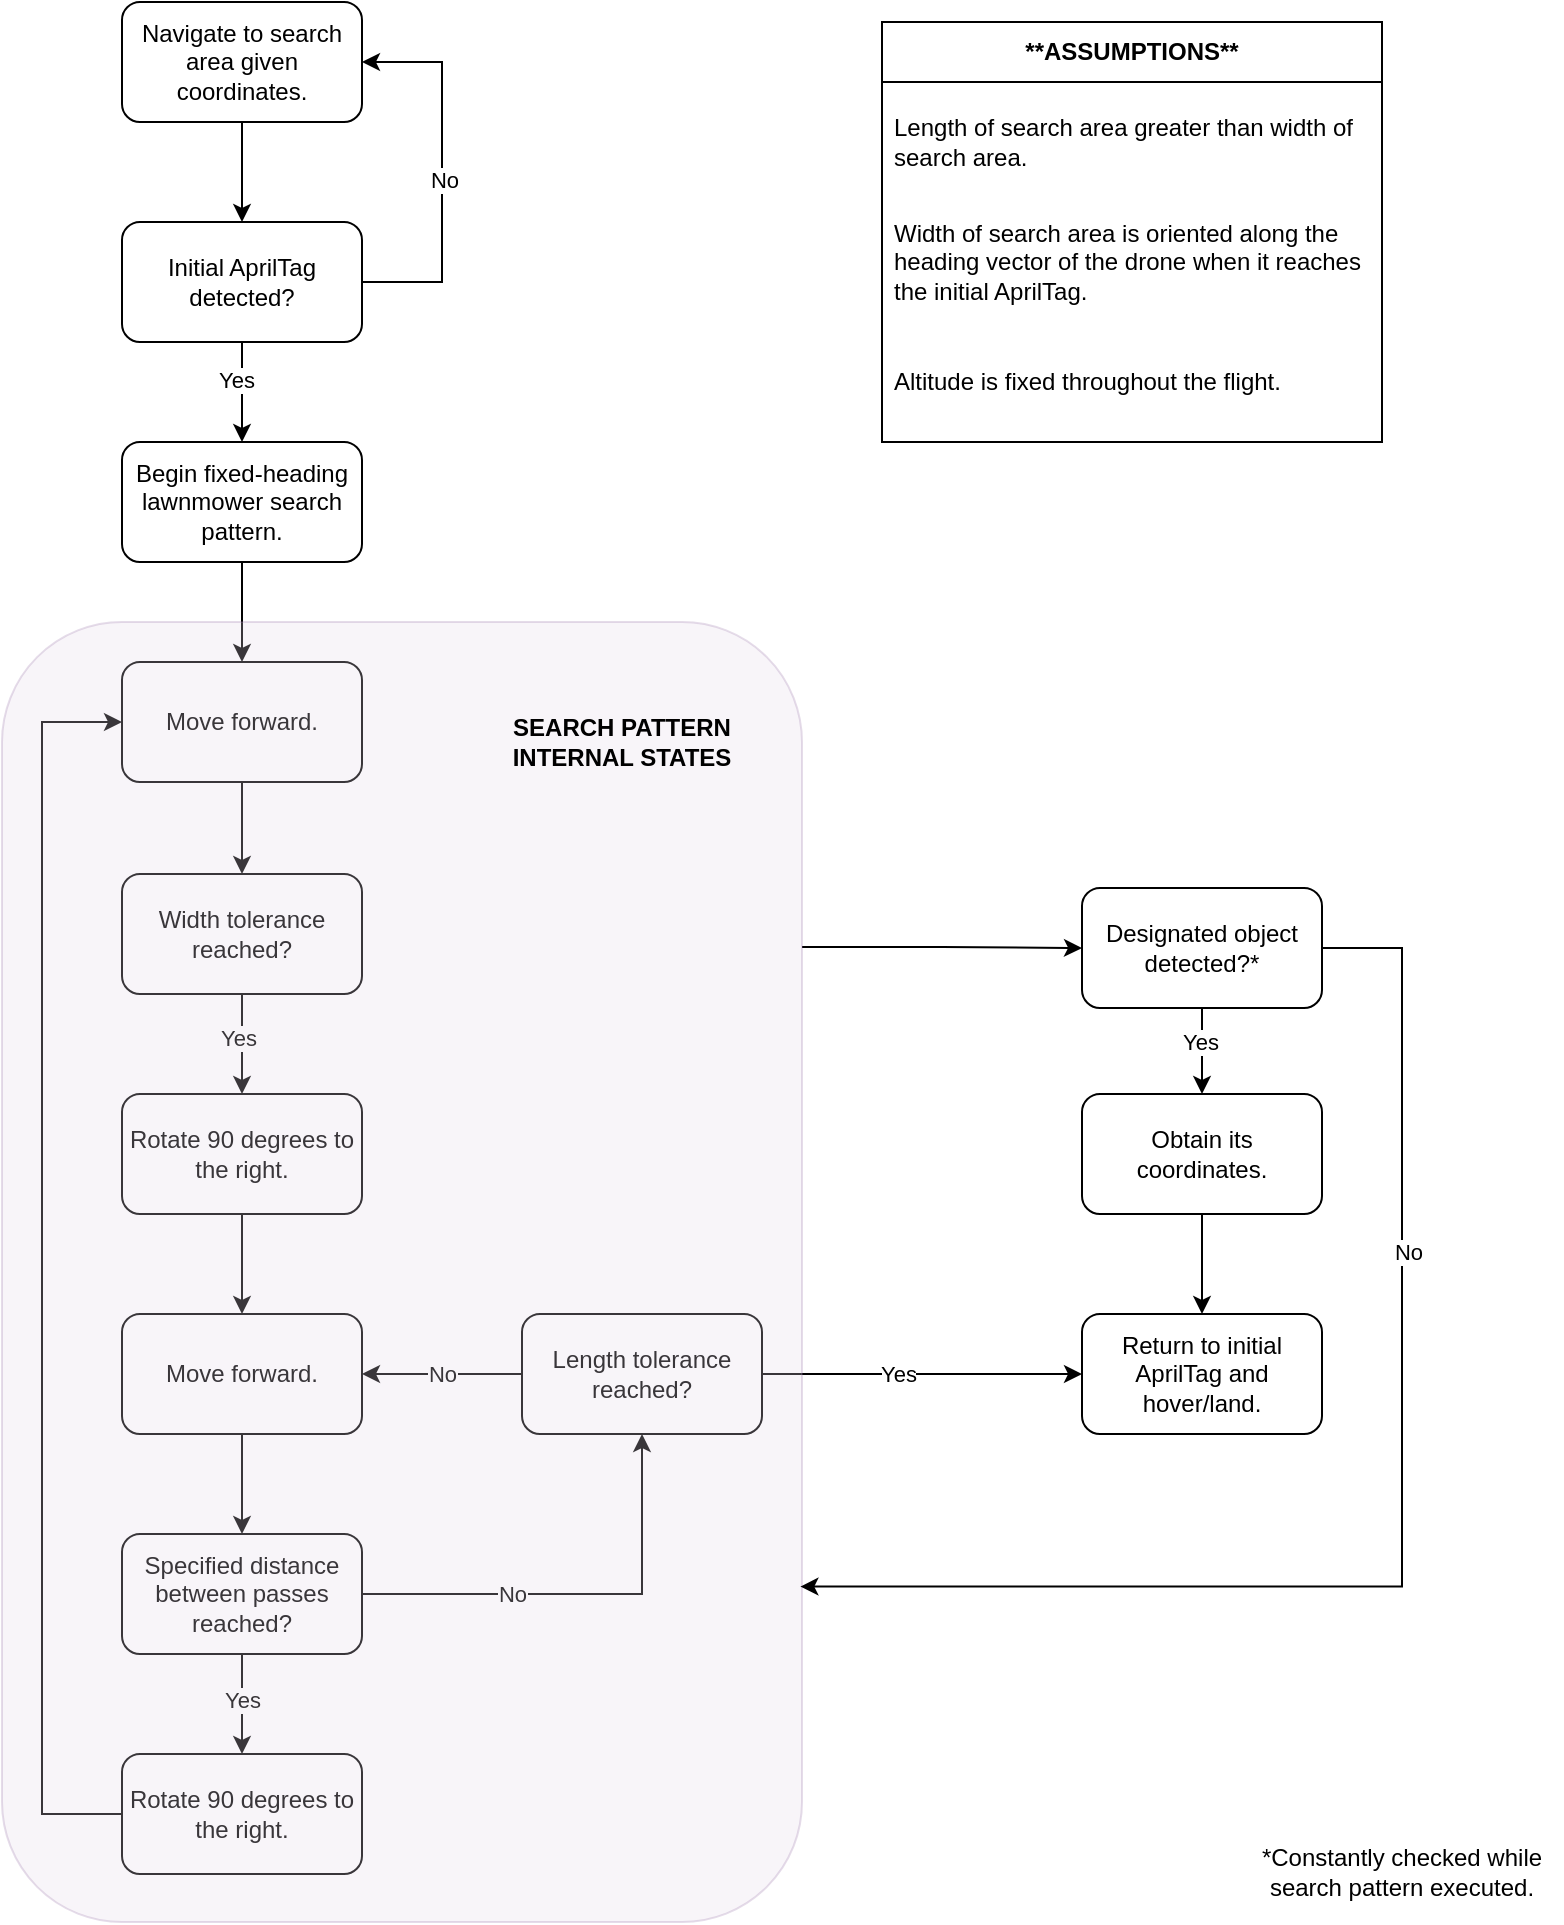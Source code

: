 <mxfile version="24.3.1" type="device">
  <diagram name="Page-1" id="gGcQ2Nox1Mh5zeQS-SNH">
    <mxGraphModel dx="1364" dy="886" grid="1" gridSize="10" guides="1" tooltips="1" connect="1" arrows="1" fold="1" page="1" pageScale="1" pageWidth="850" pageHeight="1100" math="0" shadow="0">
      <root>
        <mxCell id="0" />
        <mxCell id="1" parent="0" />
        <mxCell id="v5mWgWKQmeWOC_FeVQJr-5" style="edgeStyle=orthogonalEdgeStyle;rounded=0;orthogonalLoop=1;jettySize=auto;html=1;exitX=1;exitY=0.5;exitDx=0;exitDy=0;entryX=1;entryY=0.5;entryDx=0;entryDy=0;" edge="1" parent="1" source="v5mWgWKQmeWOC_FeVQJr-1" target="v5mWgWKQmeWOC_FeVQJr-3">
          <mxGeometry relative="1" as="geometry">
            <Array as="points">
              <mxPoint x="260" y="190" />
              <mxPoint x="260" y="80" />
            </Array>
          </mxGeometry>
        </mxCell>
        <mxCell id="v5mWgWKQmeWOC_FeVQJr-6" value="No" style="edgeLabel;html=1;align=center;verticalAlign=middle;resizable=0;points=[];" vertex="1" connectable="0" parent="v5mWgWKQmeWOC_FeVQJr-5">
          <mxGeometry x="-0.042" y="-1" relative="1" as="geometry">
            <mxPoint as="offset" />
          </mxGeometry>
        </mxCell>
        <mxCell id="v5mWgWKQmeWOC_FeVQJr-8" style="edgeStyle=orthogonalEdgeStyle;rounded=0;orthogonalLoop=1;jettySize=auto;html=1;exitX=0.5;exitY=1;exitDx=0;exitDy=0;entryX=0.5;entryY=0;entryDx=0;entryDy=0;" edge="1" parent="1" source="v5mWgWKQmeWOC_FeVQJr-1" target="v5mWgWKQmeWOC_FeVQJr-7">
          <mxGeometry relative="1" as="geometry" />
        </mxCell>
        <mxCell id="v5mWgWKQmeWOC_FeVQJr-9" value="Yes" style="edgeLabel;html=1;align=center;verticalAlign=middle;resizable=0;points=[];" vertex="1" connectable="0" parent="v5mWgWKQmeWOC_FeVQJr-8">
          <mxGeometry x="-0.25" y="-3" relative="1" as="geometry">
            <mxPoint as="offset" />
          </mxGeometry>
        </mxCell>
        <mxCell id="v5mWgWKQmeWOC_FeVQJr-1" value="Initial AprilTag detected?" style="rounded=1;whiteSpace=wrap;html=1;" vertex="1" parent="1">
          <mxGeometry x="100" y="160" width="120" height="60" as="geometry" />
        </mxCell>
        <mxCell id="v5mWgWKQmeWOC_FeVQJr-4" style="edgeStyle=orthogonalEdgeStyle;rounded=0;orthogonalLoop=1;jettySize=auto;html=1;" edge="1" parent="1" source="v5mWgWKQmeWOC_FeVQJr-3" target="v5mWgWKQmeWOC_FeVQJr-1">
          <mxGeometry relative="1" as="geometry" />
        </mxCell>
        <mxCell id="v5mWgWKQmeWOC_FeVQJr-3" value="Navigate to search area given coordinates." style="rounded=1;whiteSpace=wrap;html=1;" vertex="1" parent="1">
          <mxGeometry x="100" y="50" width="120" height="60" as="geometry" />
        </mxCell>
        <mxCell id="v5mWgWKQmeWOC_FeVQJr-13" style="edgeStyle=orthogonalEdgeStyle;rounded=0;orthogonalLoop=1;jettySize=auto;html=1;exitX=0.5;exitY=1;exitDx=0;exitDy=0;" edge="1" parent="1" source="v5mWgWKQmeWOC_FeVQJr-7">
          <mxGeometry relative="1" as="geometry">
            <mxPoint x="160" y="380" as="targetPoint" />
          </mxGeometry>
        </mxCell>
        <mxCell id="v5mWgWKQmeWOC_FeVQJr-7" value="Begin fixed-heading lawnmower search pattern." style="rounded=1;whiteSpace=wrap;html=1;" vertex="1" parent="1">
          <mxGeometry x="100" y="270" width="120" height="60" as="geometry" />
        </mxCell>
        <mxCell id="v5mWgWKQmeWOC_FeVQJr-20" style="edgeStyle=orthogonalEdgeStyle;rounded=0;orthogonalLoop=1;jettySize=auto;html=1;exitX=0.5;exitY=1;exitDx=0;exitDy=0;" edge="1" parent="1" source="v5mWgWKQmeWOC_FeVQJr-16" target="v5mWgWKQmeWOC_FeVQJr-18">
          <mxGeometry relative="1" as="geometry" />
        </mxCell>
        <mxCell id="v5mWgWKQmeWOC_FeVQJr-28" value="Yes" style="edgeLabel;html=1;align=center;verticalAlign=middle;resizable=0;points=[];" vertex="1" connectable="0" parent="v5mWgWKQmeWOC_FeVQJr-20">
          <mxGeometry x="-0.12" y="-2" relative="1" as="geometry">
            <mxPoint as="offset" />
          </mxGeometry>
        </mxCell>
        <mxCell id="v5mWgWKQmeWOC_FeVQJr-16" value="Width tolerance reached?" style="rounded=1;whiteSpace=wrap;html=1;" vertex="1" parent="1">
          <mxGeometry x="100" y="486" width="120" height="60" as="geometry" />
        </mxCell>
        <mxCell id="v5mWgWKQmeWOC_FeVQJr-29" style="edgeStyle=orthogonalEdgeStyle;rounded=0;orthogonalLoop=1;jettySize=auto;html=1;exitX=0;exitY=0.5;exitDx=0;exitDy=0;entryX=1;entryY=0.5;entryDx=0;entryDy=0;" edge="1" parent="1" source="v5mWgWKQmeWOC_FeVQJr-17" target="v5mWgWKQmeWOC_FeVQJr-22">
          <mxGeometry relative="1" as="geometry" />
        </mxCell>
        <mxCell id="v5mWgWKQmeWOC_FeVQJr-30" value="No" style="edgeLabel;html=1;align=center;verticalAlign=middle;resizable=0;points=[];" vertex="1" connectable="0" parent="v5mWgWKQmeWOC_FeVQJr-29">
          <mxGeometry x="0.1" y="-2" relative="1" as="geometry">
            <mxPoint x="4" y="2" as="offset" />
          </mxGeometry>
        </mxCell>
        <mxCell id="v5mWgWKQmeWOC_FeVQJr-33" style="edgeStyle=orthogonalEdgeStyle;rounded=0;orthogonalLoop=1;jettySize=auto;html=1;entryX=0;entryY=0.5;entryDx=0;entryDy=0;" edge="1" parent="1" source="v5mWgWKQmeWOC_FeVQJr-17" target="v5mWgWKQmeWOC_FeVQJr-32">
          <mxGeometry relative="1" as="geometry" />
        </mxCell>
        <mxCell id="v5mWgWKQmeWOC_FeVQJr-35" value="Yes" style="edgeLabel;html=1;align=center;verticalAlign=middle;resizable=0;points=[];" vertex="1" connectable="0" parent="v5mWgWKQmeWOC_FeVQJr-33">
          <mxGeometry x="-0.15" relative="1" as="geometry">
            <mxPoint as="offset" />
          </mxGeometry>
        </mxCell>
        <mxCell id="v5mWgWKQmeWOC_FeVQJr-17" value="Length tolerance reached?" style="rounded=1;whiteSpace=wrap;html=1;" vertex="1" parent="1">
          <mxGeometry x="300" y="706" width="120" height="60" as="geometry" />
        </mxCell>
        <mxCell id="v5mWgWKQmeWOC_FeVQJr-23" style="edgeStyle=orthogonalEdgeStyle;rounded=0;orthogonalLoop=1;jettySize=auto;html=1;exitX=0.5;exitY=1;exitDx=0;exitDy=0;entryX=0.5;entryY=0;entryDx=0;entryDy=0;" edge="1" parent="1" source="v5mWgWKQmeWOC_FeVQJr-18" target="v5mWgWKQmeWOC_FeVQJr-22">
          <mxGeometry relative="1" as="geometry" />
        </mxCell>
        <mxCell id="v5mWgWKQmeWOC_FeVQJr-18" value="Rotate 90 degrees to the right." style="rounded=1;whiteSpace=wrap;html=1;" vertex="1" parent="1">
          <mxGeometry x="100" y="596" width="120" height="60" as="geometry" />
        </mxCell>
        <mxCell id="v5mWgWKQmeWOC_FeVQJr-25" style="edgeStyle=orthogonalEdgeStyle;rounded=0;orthogonalLoop=1;jettySize=auto;html=1;exitX=1;exitY=0.5;exitDx=0;exitDy=0;entryX=0.5;entryY=1;entryDx=0;entryDy=0;" edge="1" parent="1" source="v5mWgWKQmeWOC_FeVQJr-21" target="v5mWgWKQmeWOC_FeVQJr-17">
          <mxGeometry relative="1" as="geometry" />
        </mxCell>
        <mxCell id="v5mWgWKQmeWOC_FeVQJr-26" value="No" style="edgeLabel;html=1;align=center;verticalAlign=middle;resizable=0;points=[];" vertex="1" connectable="0" parent="v5mWgWKQmeWOC_FeVQJr-25">
          <mxGeometry x="-0.318" relative="1" as="geometry">
            <mxPoint as="offset" />
          </mxGeometry>
        </mxCell>
        <mxCell id="v5mWgWKQmeWOC_FeVQJr-37" style="edgeStyle=orthogonalEdgeStyle;rounded=0;orthogonalLoop=1;jettySize=auto;html=1;entryX=0.5;entryY=0;entryDx=0;entryDy=0;" edge="1" parent="1" source="v5mWgWKQmeWOC_FeVQJr-21" target="v5mWgWKQmeWOC_FeVQJr-36">
          <mxGeometry relative="1" as="geometry" />
        </mxCell>
        <mxCell id="v5mWgWKQmeWOC_FeVQJr-38" value="Yes" style="edgeLabel;html=1;align=center;verticalAlign=middle;resizable=0;points=[];" vertex="1" connectable="0" parent="v5mWgWKQmeWOC_FeVQJr-37">
          <mxGeometry x="-0.08" relative="1" as="geometry">
            <mxPoint as="offset" />
          </mxGeometry>
        </mxCell>
        <mxCell id="v5mWgWKQmeWOC_FeVQJr-21" value="Specified distance between passes reached?" style="rounded=1;whiteSpace=wrap;html=1;" vertex="1" parent="1">
          <mxGeometry x="100" y="816" width="120" height="60" as="geometry" />
        </mxCell>
        <mxCell id="v5mWgWKQmeWOC_FeVQJr-24" style="edgeStyle=orthogonalEdgeStyle;rounded=0;orthogonalLoop=1;jettySize=auto;html=1;exitX=0.5;exitY=1;exitDx=0;exitDy=0;entryX=0.5;entryY=0;entryDx=0;entryDy=0;" edge="1" parent="1" source="v5mWgWKQmeWOC_FeVQJr-22" target="v5mWgWKQmeWOC_FeVQJr-21">
          <mxGeometry relative="1" as="geometry" />
        </mxCell>
        <mxCell id="v5mWgWKQmeWOC_FeVQJr-22" value="Move forward." style="rounded=1;whiteSpace=wrap;html=1;" vertex="1" parent="1">
          <mxGeometry x="100" y="706" width="120" height="60" as="geometry" />
        </mxCell>
        <mxCell id="v5mWgWKQmeWOC_FeVQJr-32" value="Return to initial AprilTag and hover/land." style="rounded=1;whiteSpace=wrap;html=1;" vertex="1" parent="1">
          <mxGeometry x="580" y="706" width="120" height="60" as="geometry" />
        </mxCell>
        <mxCell id="v5mWgWKQmeWOC_FeVQJr-41" style="edgeStyle=orthogonalEdgeStyle;rounded=0;orthogonalLoop=1;jettySize=auto;html=1;exitX=0;exitY=0.5;exitDx=0;exitDy=0;entryX=0;entryY=0.5;entryDx=0;entryDy=0;" edge="1" parent="1" source="v5mWgWKQmeWOC_FeVQJr-36" target="v5mWgWKQmeWOC_FeVQJr-39">
          <mxGeometry relative="1" as="geometry">
            <Array as="points">
              <mxPoint x="60" y="956" />
              <mxPoint x="60" y="410" />
            </Array>
          </mxGeometry>
        </mxCell>
        <mxCell id="v5mWgWKQmeWOC_FeVQJr-36" value="Rotate 90 degrees to the right." style="rounded=1;whiteSpace=wrap;html=1;" vertex="1" parent="1">
          <mxGeometry x="100" y="926" width="120" height="60" as="geometry" />
        </mxCell>
        <mxCell id="v5mWgWKQmeWOC_FeVQJr-40" style="edgeStyle=orthogonalEdgeStyle;rounded=0;orthogonalLoop=1;jettySize=auto;html=1;exitX=0.5;exitY=1;exitDx=0;exitDy=0;entryX=0.5;entryY=0;entryDx=0;entryDy=0;" edge="1" parent="1" source="v5mWgWKQmeWOC_FeVQJr-39" target="v5mWgWKQmeWOC_FeVQJr-16">
          <mxGeometry relative="1" as="geometry" />
        </mxCell>
        <mxCell id="v5mWgWKQmeWOC_FeVQJr-39" value="Move forward." style="rounded=1;whiteSpace=wrap;html=1;" vertex="1" parent="1">
          <mxGeometry x="100" y="380" width="120" height="60" as="geometry" />
        </mxCell>
        <mxCell id="v5mWgWKQmeWOC_FeVQJr-44" style="edgeStyle=orthogonalEdgeStyle;rounded=0;orthogonalLoop=1;jettySize=auto;html=1;exitX=1;exitY=0.25;exitDx=0;exitDy=0;entryX=0;entryY=0.5;entryDx=0;entryDy=0;" edge="1" parent="1" source="v5mWgWKQmeWOC_FeVQJr-42" target="v5mWgWKQmeWOC_FeVQJr-43">
          <mxGeometry relative="1" as="geometry" />
        </mxCell>
        <mxCell id="v5mWgWKQmeWOC_FeVQJr-42" value="" style="rounded=1;whiteSpace=wrap;html=1;fillColor=#e1d5e7;strokeColor=#9673a6;opacity=25;" vertex="1" parent="1">
          <mxGeometry x="40" y="360" width="400" height="650" as="geometry" />
        </mxCell>
        <mxCell id="v5mWgWKQmeWOC_FeVQJr-47" style="edgeStyle=orthogonalEdgeStyle;rounded=0;orthogonalLoop=1;jettySize=auto;html=1;exitX=0.5;exitY=1;exitDx=0;exitDy=0;entryX=0.5;entryY=0;entryDx=0;entryDy=0;" edge="1" parent="1" source="v5mWgWKQmeWOC_FeVQJr-43" target="v5mWgWKQmeWOC_FeVQJr-46">
          <mxGeometry relative="1" as="geometry" />
        </mxCell>
        <mxCell id="v5mWgWKQmeWOC_FeVQJr-49" value="Yes" style="edgeLabel;html=1;align=center;verticalAlign=middle;resizable=0;points=[];" vertex="1" connectable="0" parent="v5mWgWKQmeWOC_FeVQJr-47">
          <mxGeometry x="-0.209" y="-1" relative="1" as="geometry">
            <mxPoint as="offset" />
          </mxGeometry>
        </mxCell>
        <mxCell id="v5mWgWKQmeWOC_FeVQJr-43" value="Designated object detected?*" style="rounded=1;whiteSpace=wrap;html=1;" vertex="1" parent="1">
          <mxGeometry x="580" y="493" width="120" height="60" as="geometry" />
        </mxCell>
        <mxCell id="v5mWgWKQmeWOC_FeVQJr-45" value="SEARCH PATTERN INTERNAL STATES" style="text;html=1;align=center;verticalAlign=middle;whiteSpace=wrap;rounded=0;fontStyle=1" vertex="1" parent="1">
          <mxGeometry x="290" y="400" width="120" height="40" as="geometry" />
        </mxCell>
        <mxCell id="v5mWgWKQmeWOC_FeVQJr-48" style="edgeStyle=orthogonalEdgeStyle;rounded=0;orthogonalLoop=1;jettySize=auto;html=1;exitX=0.5;exitY=1;exitDx=0;exitDy=0;entryX=0.5;entryY=0;entryDx=0;entryDy=0;" edge="1" parent="1" source="v5mWgWKQmeWOC_FeVQJr-46" target="v5mWgWKQmeWOC_FeVQJr-32">
          <mxGeometry relative="1" as="geometry" />
        </mxCell>
        <mxCell id="v5mWgWKQmeWOC_FeVQJr-46" value="Obtain its coordinates." style="rounded=1;whiteSpace=wrap;html=1;" vertex="1" parent="1">
          <mxGeometry x="580" y="596" width="120" height="60" as="geometry" />
        </mxCell>
        <mxCell id="v5mWgWKQmeWOC_FeVQJr-50" style="edgeStyle=orthogonalEdgeStyle;rounded=0;orthogonalLoop=1;jettySize=auto;html=1;entryX=0.998;entryY=0.742;entryDx=0;entryDy=0;entryPerimeter=0;exitX=1;exitY=0.5;exitDx=0;exitDy=0;" edge="1" parent="1" source="v5mWgWKQmeWOC_FeVQJr-43" target="v5mWgWKQmeWOC_FeVQJr-42">
          <mxGeometry relative="1" as="geometry">
            <mxPoint x="650" y="440" as="sourcePoint" />
            <Array as="points">
              <mxPoint x="740" y="523" />
              <mxPoint x="740" y="842" />
            </Array>
          </mxGeometry>
        </mxCell>
        <mxCell id="v5mWgWKQmeWOC_FeVQJr-51" value="No" style="edgeLabel;html=1;align=center;verticalAlign=middle;resizable=0;points=[];" vertex="1" connectable="0" parent="v5mWgWKQmeWOC_FeVQJr-50">
          <mxGeometry x="-0.418" y="3" relative="1" as="geometry">
            <mxPoint as="offset" />
          </mxGeometry>
        </mxCell>
        <mxCell id="v5mWgWKQmeWOC_FeVQJr-52" value="*Constantly checked while search pattern executed." style="text;html=1;align=center;verticalAlign=middle;whiteSpace=wrap;rounded=0;" vertex="1" parent="1">
          <mxGeometry x="660" y="960" width="160" height="50" as="geometry" />
        </mxCell>
        <mxCell id="v5mWgWKQmeWOC_FeVQJr-54" value="&lt;b&gt;**ASSUMPTIONS**&lt;/b&gt;" style="swimlane;fontStyle=0;childLayout=stackLayout;horizontal=1;startSize=30;horizontalStack=0;resizeParent=1;resizeParentMax=0;resizeLast=0;collapsible=1;marginBottom=0;whiteSpace=wrap;html=1;" vertex="1" parent="1">
          <mxGeometry x="480" y="60" width="250" height="210" as="geometry" />
        </mxCell>
        <mxCell id="v5mWgWKQmeWOC_FeVQJr-55" value="Length of search area greater than width of search area." style="text;strokeColor=none;fillColor=none;align=left;verticalAlign=middle;spacingLeft=4;spacingRight=4;overflow=hidden;points=[[0,0.5],[1,0.5]];portConstraint=eastwest;rotatable=0;whiteSpace=wrap;html=1;" vertex="1" parent="v5mWgWKQmeWOC_FeVQJr-54">
          <mxGeometry y="30" width="250" height="60" as="geometry" />
        </mxCell>
        <mxCell id="v5mWgWKQmeWOC_FeVQJr-56" value="Width of search area is oriented along the heading vector of the drone when it reaches the initial AprilTag." style="text;strokeColor=none;fillColor=none;align=left;verticalAlign=middle;spacingLeft=4;spacingRight=4;overflow=hidden;points=[[0,0.5],[1,0.5]];portConstraint=eastwest;rotatable=0;whiteSpace=wrap;html=1;" vertex="1" parent="v5mWgWKQmeWOC_FeVQJr-54">
          <mxGeometry y="90" width="250" height="60" as="geometry" />
        </mxCell>
        <mxCell id="v5mWgWKQmeWOC_FeVQJr-57" value="Altitude is fixed throughout the flight." style="text;strokeColor=none;fillColor=none;align=left;verticalAlign=middle;spacingLeft=4;spacingRight=4;overflow=hidden;points=[[0,0.5],[1,0.5]];portConstraint=eastwest;rotatable=0;whiteSpace=wrap;html=1;" vertex="1" parent="v5mWgWKQmeWOC_FeVQJr-54">
          <mxGeometry y="150" width="250" height="60" as="geometry" />
        </mxCell>
      </root>
    </mxGraphModel>
  </diagram>
</mxfile>
